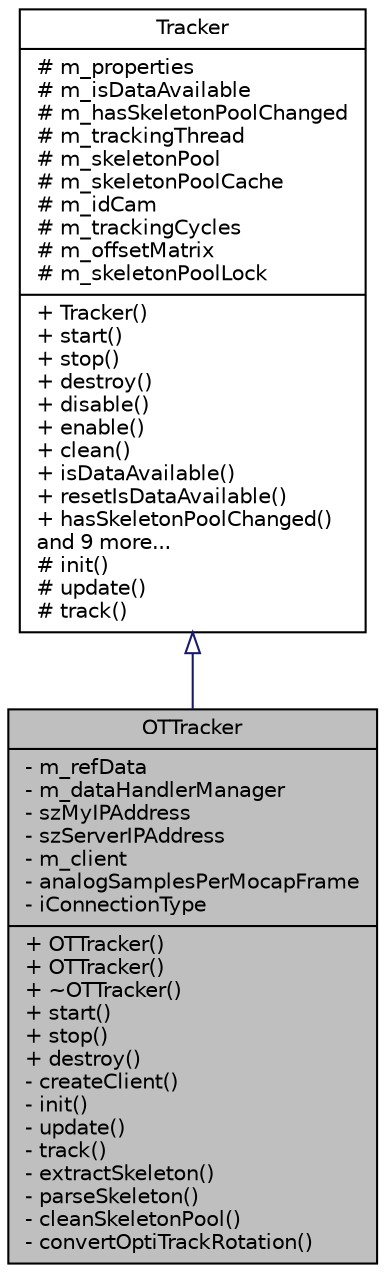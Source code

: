 digraph "OTTracker"
{
 // LATEX_PDF_SIZE
  edge [fontname="Helvetica",fontsize="10",labelfontname="Helvetica",labelfontsize="10"];
  node [fontname="Helvetica",fontsize="10",shape=record];
  Node1 [label="{OTTracker\n|- m_refData\l- m_dataHandlerManager\l- szMyIPAddress\l- szServerIPAddress\l- m_client\l- analogSamplesPerMocapFrame\l- iConnectionType\l|+ OTTracker()\l+ OTTracker()\l+ ~OTTracker()\l+ start()\l+ stop()\l+ destroy()\l- createClient()\l- init()\l- update()\l- track()\l- extractSkeleton()\l- parseSkeleton()\l- cleanSkeletonPool()\l- convertOptiTrackRotation()\l}",height=0.2,width=0.4,color="black", fillcolor="grey75", style="filled", fontcolor="black",tooltip="Manages OptiTrack Body Tracking via NatNet protocol."];
  Node2 -> Node1 [dir="back",color="midnightblue",fontsize="10",style="solid",arrowtail="onormal",fontname="Helvetica"];
  Node2 [label="{Tracker\n|# m_properties\l# m_isDataAvailable\l# m_hasSkeletonPoolChanged\l# m_trackingThread\l# m_skeletonPool\l# m_skeletonPoolCache\l# m_idCam\l# m_trackingCycles\l# m_offsetMatrix\l# m_skeletonPoolLock\l|+ Tracker()\l+ start()\l+ stop()\l+ destroy()\l+ disable()\l+ enable()\l+ clean()\l+ isDataAvailable()\l+ resetIsDataAvailable()\l+ hasSkeletonPoolChanged()\land 9 more...\l# init()\l# update()\l# track()\l}",height=0.2,width=0.4,color="black", fillcolor="white", style="filled",URL="$class_tracker.html",tooltip="Prototype class for implemetation - holds virtual methods."];
}
